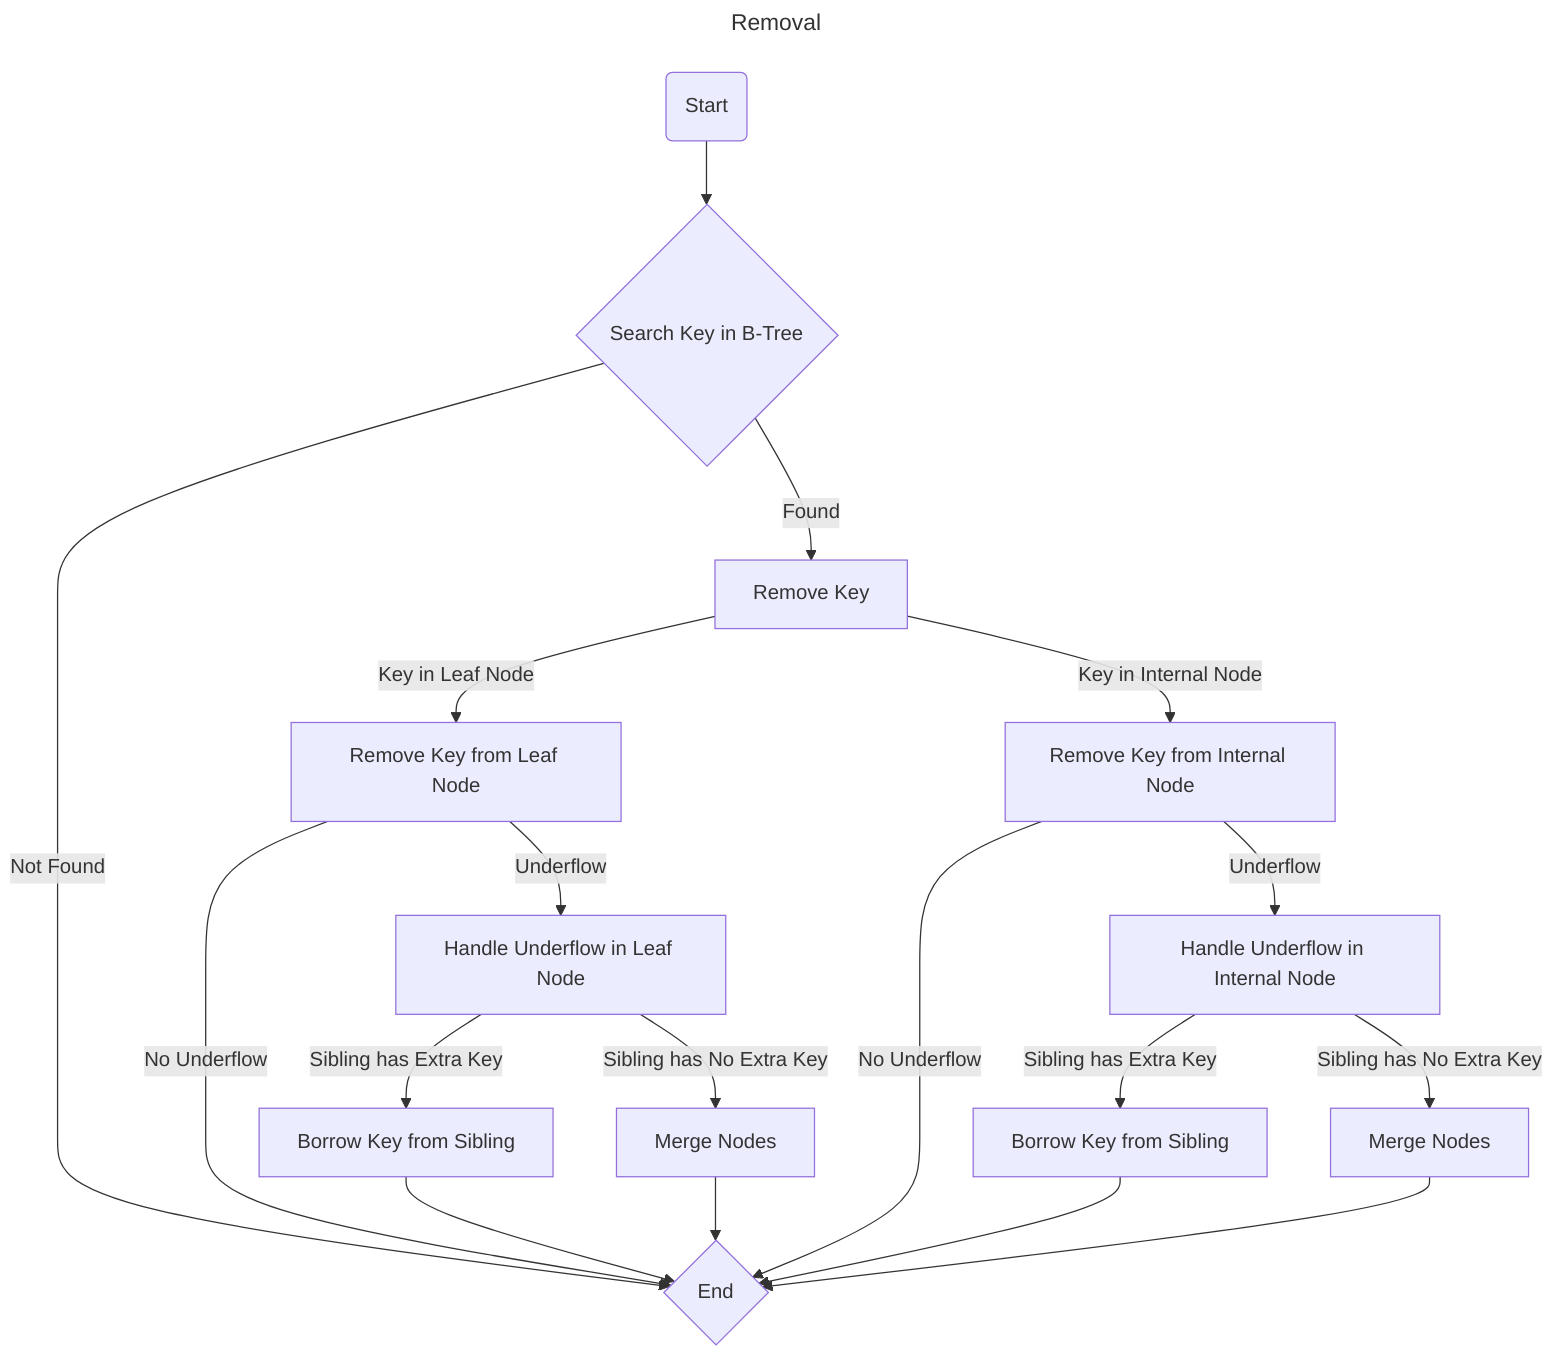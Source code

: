 ---
title: Removal
---
flowchart
    Start(Start) --> SearchKey{Search Key in B-Tree}
    SearchKey -->|Found| RemoveKey[Remove Key]
    SearchKey -->|Not Found| End{End}
    RemoveKey -->|Key in Leaf Node| RemoveKeyLeaf[Remove Key from Leaf Node]
    RemoveKey -->|Key in Internal Node| RemoveKeyInternal[Remove Key from Internal Node]
    RemoveKeyLeaf -->|Underflow| HandleUnderflowLeaf[Handle Underflow in Leaf Node]
    RemoveKeyLeaf -->|No Underflow| End
    HandleUnderflowLeaf -->|Sibling has Extra Key| BorrowKeyLeaf[Borrow Key from Sibling]
    HandleUnderflowLeaf -->|Sibling has No Extra Key| MergeNodesLeaf[Merge Nodes]
    BorrowKeyLeaf --> End
    MergeNodesLeaf --> End
    RemoveKeyInternal -->|Underflow| HandleUnderflowInternal[Handle Underflow in Internal Node]
    RemoveKeyInternal -->|No Underflow| End
    HandleUnderflowInternal -->|Sibling has Extra Key| BorrowKeyInternal[Borrow Key from Sibling]
    HandleUnderflowInternal -->|Sibling has No Extra Key| MergeNodesInternal[Merge Nodes]
    BorrowKeyInternal --> End
    MergeNodesInternal --> End